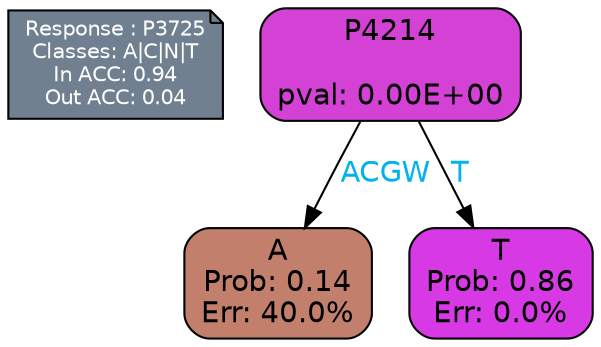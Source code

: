 digraph Tree {
node [shape=box, style="filled, rounded", color="black", fontname=helvetica] ;
graph [ranksep=equally, splines=polylines, bgcolor=transparent, dpi=600] ;
edge [fontname=helvetica] ;
LEGEND [label="Response : P3725
Classes: A|C|N|T
In ACC: 0.94
Out ACC: 0.04
",shape=note,align=left,style=filled,fillcolor="slategray",fontcolor="white",fontsize=10];1 [label="P4214

pval: 0.00E+00", fillcolor="#d342d4"] ;
2 [label="A
Prob: 0.14
Err: 40.0%", fillcolor="#c17f6c"] ;
3 [label="T
Prob: 0.86
Err: 0.0%", fillcolor="#d739e5"] ;
1 -> 2 [label="ACGW",fontcolor=deepskyblue2] ;
1 -> 3 [label="T",fontcolor=deepskyblue2] ;
{rank = same; 2;3;}{rank = same; LEGEND;1;}}